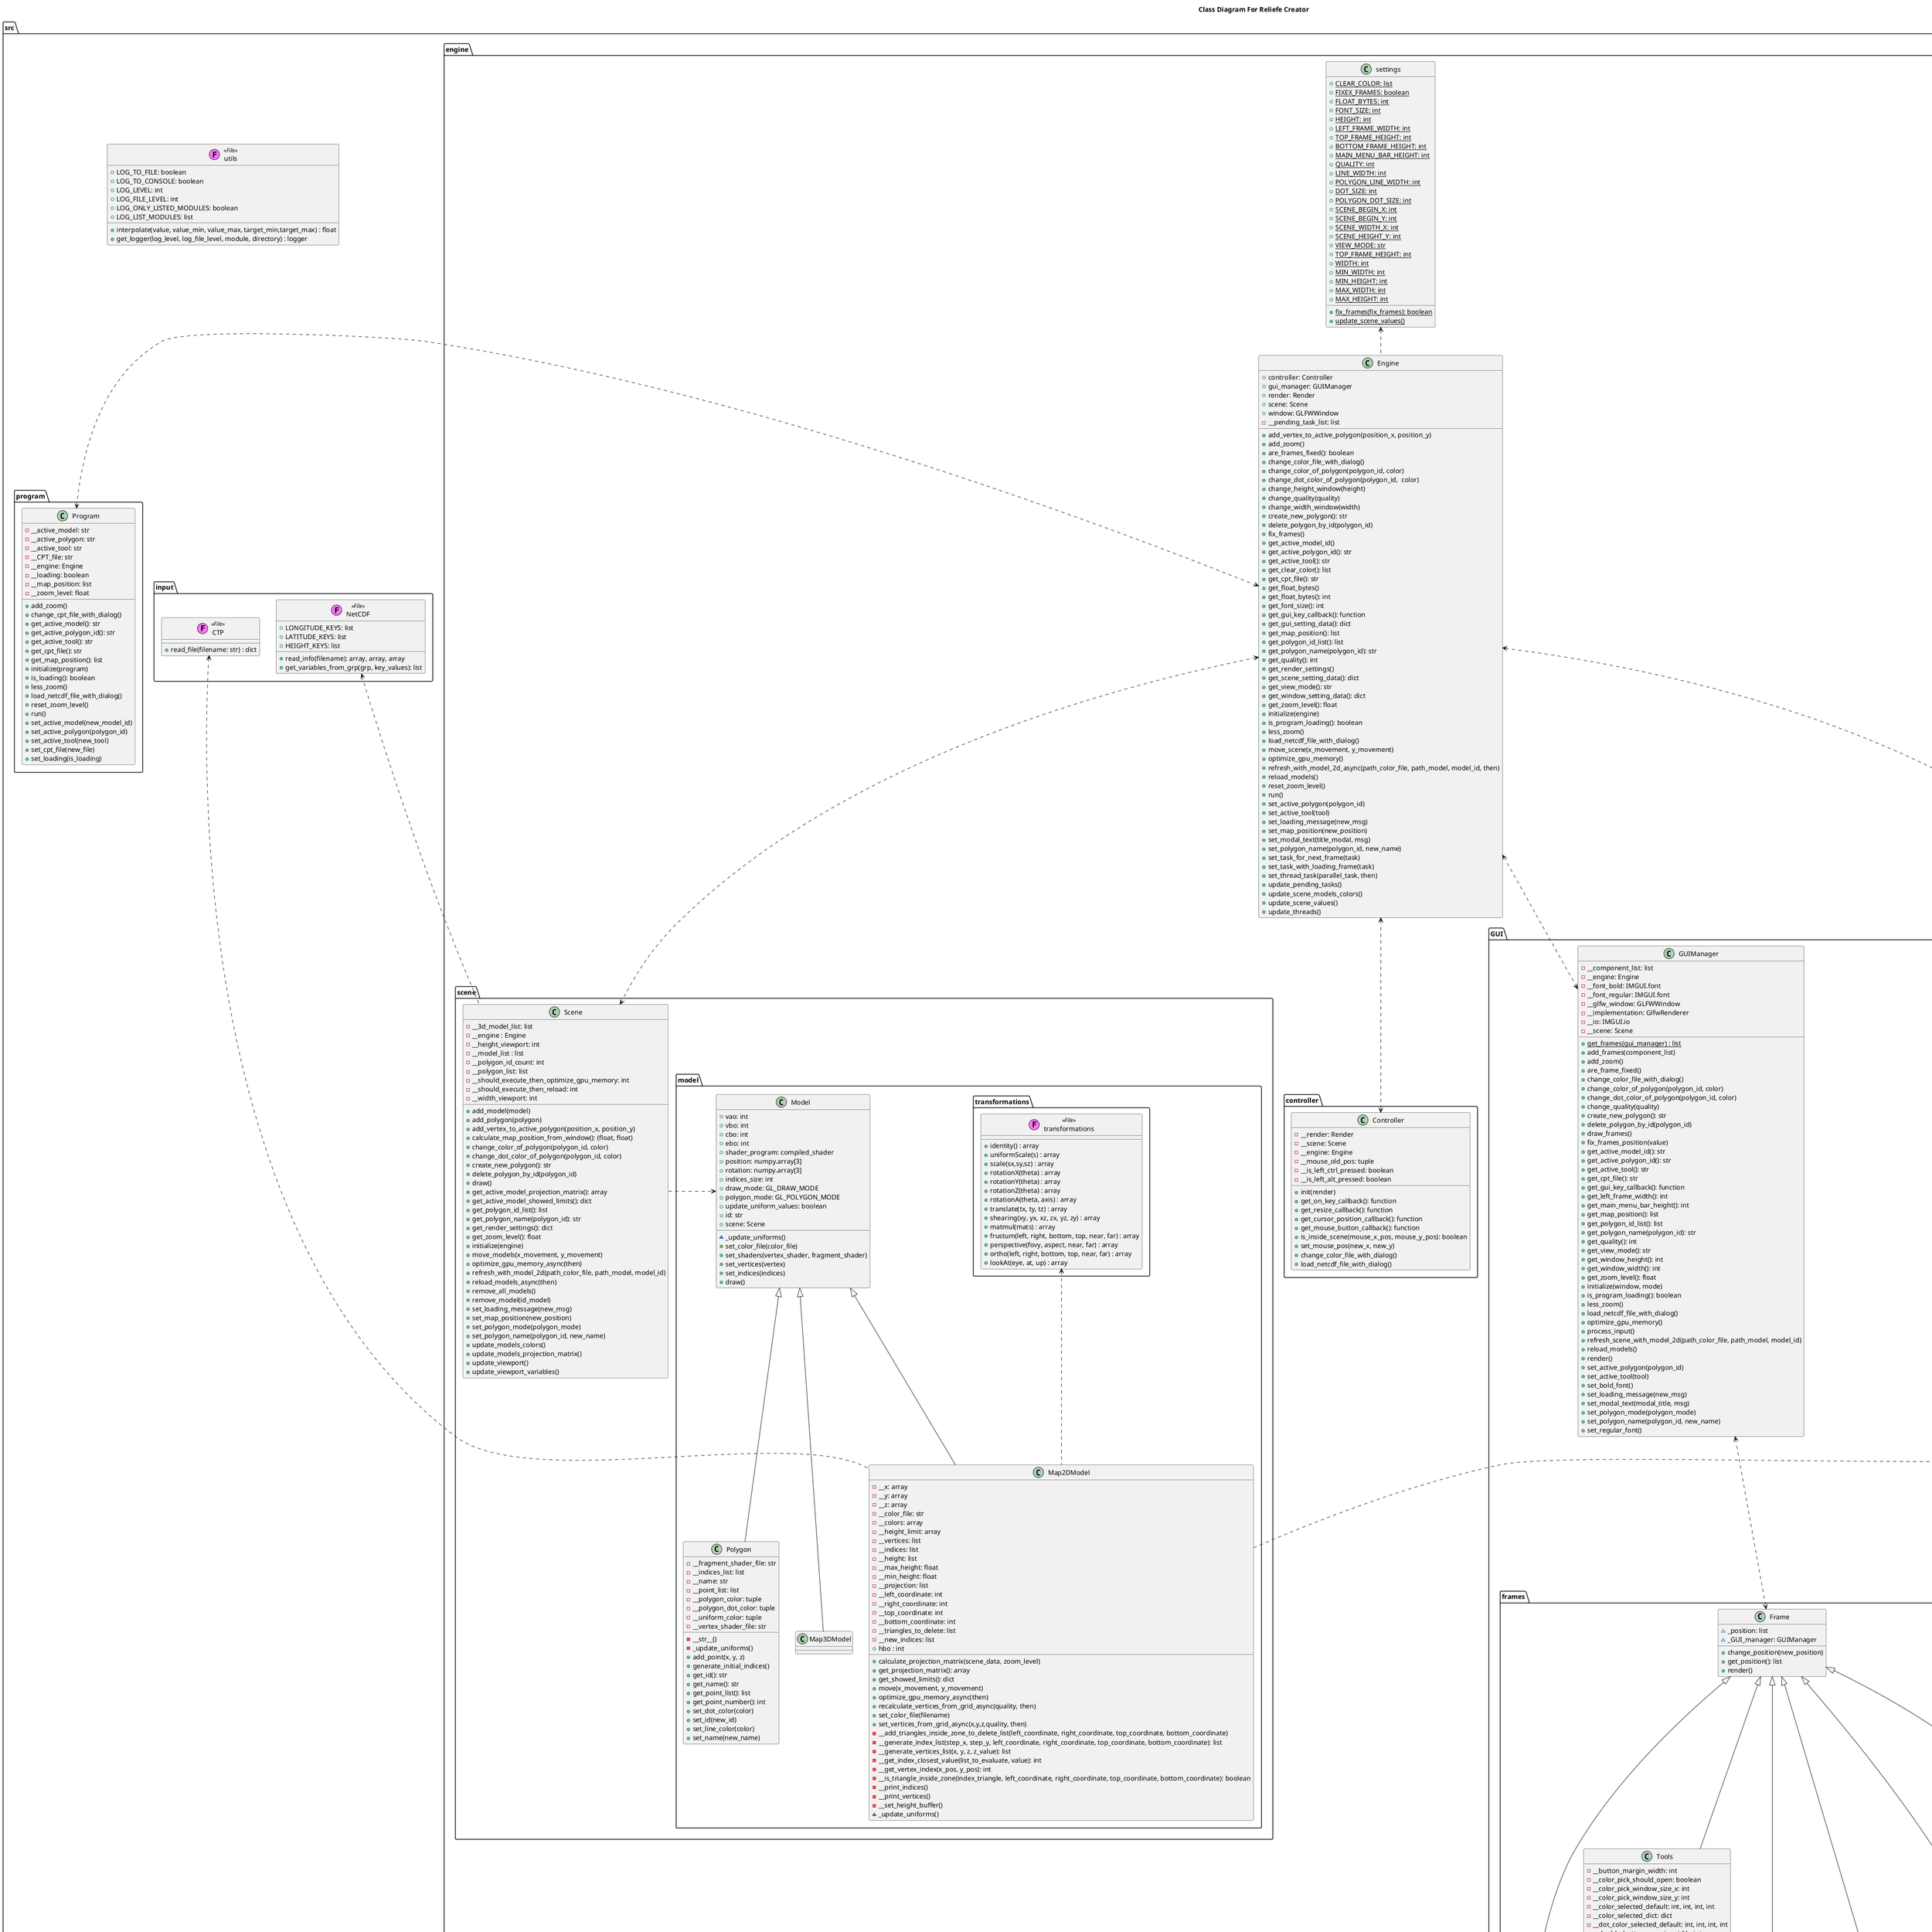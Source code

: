 @startuml

' Variable definition
!$file = "(F,#ff75ff) File"

' Configuration definition
title Class Diagram For Reliefe Creator
set namespaceSeparator .

' Package hierarchy
package src {
    package engine {
        package render {}
        package data {}
        package controller {}
        package GUI {
            package frames {}
        }
        package scene {
            package model {
                package transformations {}
            }
        }
    }
    package input {}
    package program {}
}


' Classes definition
class src.engine.GUI.GUIManager{
    - __component_list: list
    - __engine: Engine
    - __font_bold: IMGUI.font
    - __font_regular: IMGUI.font
    - __glfw_window: GLFWWindow
    - __implementation: GlfwRenderer
    - __io: IMGUI.io
    - __scene: Scene

    {static} + get_frames(gui_manager) : list
    + add_frames(component_list)
    + add_zoom()
    + are_frame_fixed()
    + change_color_file_with_dialog()
    + change_color_of_polygon(polygon_id, color)
    + change_dot_color_of_polygon(polygon_id, color)
    + change_quality(quality)
    + create_new_polygon(): str
    + delete_polygon_by_id(polygon_id)
    + draw_frames()
    + fix_frames_position(value)
    + get_active_model_id(): str
    + get_active_polygon_id(): str
    + get_active_tool(): str
    + get_cpt_file(): str
    + get_gui_key_callback(): function
    + get_left_frame_width(): int
    + get_main_menu_bar_height(): int
    + get_map_position(): list
    + get_polygon_id_list(): list
    + get_polygon_name(polygon_id): str
    + get_quality(): int
    + get_view_mode(): str
    + get_window_height(): int
    + get_window_width(): int
    + get_zoom_level(): float
    + initialize(window, mode)
    + is_program_loading(): boolean
    + less_zoom()
    + load_netcdf_file_with_dialog()
    + optimize_gpu_memory()
    + process_input()
    + refresh_scene_with_model_2d(path_color_file, path_model, model_id)
    + reload_models()
    + render()
    + set_active_polygon(polygon_id)
    + set_active_tool(tool)
    + set_bold_font()
    + set_loading_message(new_msg)
    + set_modal_text(modal_title, msg)
    + set_polygon_mode(polygon_mode)
    + set_polygon_name(polygon_id, new_name)
    + set_regular_font()
}

class src.engine.settings  {
    {static} + CLEAR_COLOR: list
    {static} + fix_frames(fix_frames): boolean
    {static} + FIXEX_FRAMES: boolean
    {static} + FLOAT_BYTES: int
    {static} + FONT_SIZE: int
    {static} + HEIGHT: int
    {static} + LEFT_FRAME_WIDTH: int
    {static} + TOP_FRAME_HEIGHT: int
    {static} + BOTTOM_FRAME_HEIGHT: int
    {static} + MAIN_MENU_BAR_HEIGHT: int
    {static} + QUALITY: int
    {static} + LINE_WIDTH: int
    {static} + POLYGON_LINE_WIDTH: int
    {static} + DOT_SIZE: int
    {static} + POLYGON_DOT_SIZE: int
    {static} + SCENE_BEGIN_X: int
    {static} + SCENE_BEGIN_Y: int
    {static} + SCENE_WIDTH_X: int
    {static} + SCENE_HEIGHT_Y: int
    {static} + VIEW_MODE: str
    {static} + TOP_FRAME_HEIGHT: int
    {static} + WIDTH: int
    {static} + MIN_WIDTH: int
    {static} + MIN_HEIGHT: int
    {static} + MAX_WIDTH: int
    {static} + MAX_HEIGHT: int
    {static} + update_scene_values()
}

class src.engine.scene.model.transformations.transformations <<$file>> {
    + identity() : array
    + uniformScale(s) : array
    + scale(sx,sy,sz) : array
    + rotationX(theta) : array
    + rotationY(theta) : array
    + rotationZ(theta) : array
    + rotationA(theta, axis) : array
    + translate(tx, ty, tz) : array
    + shearing(xy, yx, xz, zx, yz, zy) : array
    + matmul(mats) : array
    + frustum(left, right, bottom, top, near, far) : array
    + perspective(fovy, aspect, near, far) : array
    + ortho(left, right, bottom, top, near, far) : array
    + lookAt(eye, at, up) : array
}


class src.engine.scene.model.Model {
    + vao: int
    + vbo: int
    + cbo: int
    + ebo: int
    + shader_program: compiled_shader
    + position: numpy.array[3]
    + rotation: numpy.array[3]
    + indices_size: int
    + draw_mode: GL_DRAW_MODE
    + polygon_mode: GL_POLYGON_MODE
    + update_uniform_values: boolean
    + id: str
    + scene: Scene

    ~ _update_uniforms()
    + set_color_file(color_file)
    + set_shaders(vertex_shader, fragment_shader)
    + set_vertices(vertex)
    + set_indices(indices)
    + draw()
}

class src.engine.render.Render {
    + __window : GLFWWindow
    + __gui : GUIManager
    + __engine : Engine
    + init(window_name)
    + on_loop(on_frame_task)
}

class src.input.NetCDF <<$file>> {
    + LONGITUDE_KEYS: list
    + LATITUDE_KEYS: list
    + HEIGHT_KEYS: list

    + read_info(filename): array, array, array
    + get_variables_from_grp(grp, key_values): list
}

class src.engine.data.decimation <<$file>>{
    + simple_decimation(x, y, z, n_rows, n_cols): array, array, array
}

class src.utils <<$file>>{
    + LOG_TO_FILE: boolean
    + LOG_TO_CONSOLE: boolean
    + LOG_LEVEL: int
    + LOG_FILE_LEVEL: int
    + LOG_ONLY_LISTED_MODULES: boolean
    + LOG_LIST_MODULES: list

    + interpolate(value, value_min, value_max, target_min,target_max) : float
    + get_logger(log_level, log_file_level, module, directory) : logger
}

class src.engine.scene.model.Map2DModel{
    - __x: array
    - __y: array
    - __z: array
    - __color_file: str
    - __colors: array
    - __height_limit: array
    - __vertices: list
    - __indices: list
    - __height: list
    - __max_height: float
    - __min_height: float
    - __projection: list
    - __left_coordinate: int
    - __right_coordinate: int
    - __top_coordinate: int
    - __bottom_coordinate: int
    - __triangles_to_delete: list
    - __new_indices: list
    + hbo : int

    + calculate_projection_matrix(scene_data, zoom_level)
    + get_projection_matrix(): array
    + get_showed_limits(): dict
    + move(x_movement, y_movement)
    + optimize_gpu_memory_async(then)
    + recalculate_vertices_from_grid_async(quality, then)
    + set_color_file(filename)
    + set_vertices_from_grid_async(x,y,z,quality, then)
    - __add_triangles_inside_zone_to_delete_list(left_coordinate, right_coordinate, top_coordinate, bottom_coordinate)
    - __generate_index_list(step_x, step_y, left_coordinate, right_coordinate, top_coordinate, bottom_coordinate): list
    - __generate_vertices_list(x, y, z, z_value): list
    - __get_index_closest_value(list_to_evaluate, value): int
    - __get_vertex_index(x_pos, y_pos): int
    - __is_triangle_inside_zone(index_triangle, left_coordinate, right_coordinate, top_coordinate, bottom_coordinate): boolean
    - __print_indices()
    - __print_vertices()
    - __set_height_buffer()
    ~ _update_uniforms()

}

class src.engine.scene.model.Polygon{

    - __fragment_shader_file: str
    - __indices_list: list
    - __name: str
    - __point_list: list
    - __polygon_color: tuple
    - __polygon_dot_color: tuple
    - __uniform_color: tuple
    - __vertex_shader_file: str

    - __str__()
    - _update_uniforms()
    + add_point(x, y, z)
    + generate_initial_indices()
    + get_id(): str
    + get_name(): str
    + get_point_list(): list
    + get_point_number(): int
    + set_dot_color(color)
    + set_id(new_id)
    + set_line_color(color)
    + set_name(new_name)
}

class src.input.CTP <<$file>> {
    + read_file(filename: str) : dict
}

class src.engine.scene.model.Map3DModel{

}

'class src.main <<$file>> {
'
'}

class src.engine.GUI.frames.Frame {
    ~ _position: list
    ~ _GUI_manager: GUIManager

    + change_position(new_position)
    + get_position(): list
    + render()
}

class src.engine.GUI.frames.MainMenuBar {
    + render()
}

class src.engine.GUI.frames.Tools {
    - __button_margin_width: int
    - __color_pick_should_open: boolean
    - __color_pick_window_size_x: int
    - __color_pick_window_size_y: int
    - __color_selected_default: int, int, int, int
    - __color_selected_dict: dict
    - __dot_color_selected_default: int, int, int, int
    - __double_button_margin_width: int
    - __input_text_value: str
    - __rename_padding_x: int
    - __rename_size_x: int
    - __rename_size_y: int
    - __slide_bar_quality: int
    - __tool_before_pop_up: str
    - __tools_names_dict: dict

    + color_button(polygon_id)
    + delete_button(active_polygon, polygon_id)
    + generate_polygon_list()
    + rename_polygon_button(polygon_id)
    + render()
    + show_active_tool()
    + show_editing_tools(left_frame_width)
    + show_other_tools(left_frame_width)
    + show_polygon_tools(left_frame_width)
    + show_visualization_tools(left_frame_width)
}

class src.engine.GUI.frames.Debug {
    - __height: int
    + render()
}

class src.engine.GUI.frames.Loading {
    - __loading_message: str
    - __windows_width: int
    - __windows_height: int
    + render()
    + set_loading_message(new_msg)
}

class src.engine.GUI.frames.TextModal {
    - __windows_width: int
    - __windows_height: int
    - __margin_button: int
    - __button_height: int
    - __should_show: boolean
    - __modal_title: str
    - __msg: str

    + render()
    + set_modal_text(modal_title, msg)
}

class src.engine.GUI.frames.TestWindow {
    + render()
}

class src.engine.controller.Controller {
    - __render: Render
    - __scene: Scene
    - __engine: Engine
    - __mouse_old_pos: tuple
    - __is_left_ctrl_pressed: boolean
    - __is_left_alt_pressed: boolean
    + init(render)
    + get_on_key_callback(): function
    + get_resize_callback(): function
    + get_cursor_position_callback(): function
    + get_mouse_button_callback(): function
    + is_inside_scene(mouse_x_pos, mouse_y_pos): boolean
    + set_mouse_pos(new_x, new_y)
    + change_color_file_with_dialog()
    + load_netcdf_file_with_dialog()
}

class src.engine.scene.Scene {
    + add_model(model)
    + add_polygon(polygon)
    + add_vertex_to_active_polygon(position_x, position_y)
    + calculate_map_position_from_window(): (float, float)
    + change_color_of_polygon(polygon_id, color)
    + change_dot_color_of_polygon(polygon_id, color)
    + create_new_polygon(): str
    + delete_polygon_by_id(polygon_id)
    + draw()
    + get_active_model_projection_matrix(): array
    + get_active_model_showed_limits(): dict
    + get_polygon_id_list(): list
    + get_polygon_name(polygon_id): str
    + get_render_settings(): dict
    + get_zoom_level(): float
    + initialize(engine)
    + move_models(x_movement, y_movement)
    + optimize_gpu_memory_async(then)
    + refresh_with_model_2d(path_color_file, path_model, model_id)
    + reload_models_async(then)
    + remove_all_models()
    + remove_model(id_model)
    + set_loading_message(new_msg)
    + set_map_position(new_position)
    + set_polygon_mode(polygon_mode)
    + set_polygon_name(polygon_id, new_name)
    + update_models_colors()
    + update_models_projection_matrix()
    + update_viewport()
    + update_viewport_variables()

    - __3d_model_list: list
    - __engine : Engine
    - __height_viewport: int
    - __model_list : list
    - __polygon_id_count: int
    - __polygon_list: list
    - __should_execute_then_optimize_gpu_memory: int
    - __should_execute_then_reload: int
    - __width_viewport: int
}

class src.engine.Engine {
    + controller: Controller
    + gui_manager: GUIManager
    + render: Render
    + scene: Scene
    + window: GLFWWindow
    - __pending_task_list: list
    + add_vertex_to_active_polygon(position_x, position_y)
    + add_zoom()
    + are_frames_fixed(): boolean
    + change_color_file_with_dialog()
    + change_color_of_polygon(polygon_id, color)
    + change_dot_color_of_polygon(polygon_id,  color)
    + change_height_window(height)
    + change_quality(quality)
    + change_width_window(width)
    + create_new_polygon(): str
    + delete_polygon_by_id(polygon_id)
    + fix_frames()
    + get_active_model_id()
    + get_active_polygon_id(): str
    + get_active_tool(): str
    + get_clear_color(): list
    + get_cpt_file(): str
    + get_float_bytes()
    + get_float_bytes(): int
    + get_font_size(): int
    + get_gui_key_callback(): function
    + get_gui_setting_data(): dict
    + get_map_position(): list
    + get_polygon_id_list(): list
    + get_polygon_name(polygon_id): str
    + get_quality(): int
    + get_render_settings()
    + get_scene_setting_data(): dict
    + get_view_mode(): str
    + get_window_setting_data(): dict
    + get_zoom_level(): float
    + initialize(engine)
    + is_program_loading(): boolean
    + less_zoom()
    + load_netcdf_file_with_dialog()
    + move_scene(x_movement, y_movement)
    + optimize_gpu_memory()
    + refresh_with_model_2d_async(path_color_file, path_model, model_id, then)
    + reload_models()
    + reset_zoom_level()
    + run()
    + set_active_polygon(polygon_id)
    + set_active_tool(tool)
    + set_loading_message(new_msg)
    + set_map_position(new_position)
    + set_modal_text(title_modal, msg)
    + set_polygon_name(polygon_id, new_name)
    + set_task_for_next_frame(task)
    + set_task_with_loading_frame(task)
    + set_thread_task(parallel_task, then)
    + update_pending_tasks()
    + update_scene_models_colors()
    + update_scene_values()
    + update_threads()

}

class src.program.Program {

    - __active_model: str
    - __active_polygon: str
    - __active_tool: str
    - __CPT_file: str
    - __engine: Engine
    - __loading: boolean
    - __map_position: list
    - __zoom_level: float

    + add_zoom()
    + change_cpt_file_with_dialog()
    + get_active_model(): str
    + get_active_polygon_id(): str
    + get_active_tool(): str
    + get_cpt_file(): str
    + get_map_position(): list
    + initialize(program)
    + is_loading(): boolean
    + less_zoom()
    + load_netcdf_file_with_dialog()
    + reset_zoom_level()
    + run()
    + set_active_model(new_model_id)
    + set_active_polygon(polygon_id)
    + set_active_tool(new_tool)
    + set_cpt_file(new_file)
    + set_loading(is_loading)
}

' herency
src.engine.scene.model.Map2DModel -u-|> src.engine.scene.model.Model
src.engine.scene.model.Map3DModel -u-|> src.engine.scene.model.Model
src.engine.scene.model.Polygon -u-|> src.engine.scene.model.Model

src.engine.GUI.frames.Debug -u-|> src.engine.GUI.frames.Frame
src.engine.GUI.frames.Loading -u-|> src.engine.GUI.frames.Frame
src.engine.GUI.frames.MainMenuBar -u-|> src.engine.GUI.frames.Frame
src.engine.GUI.frames.TestWindow -u-|> src.engine.GUI.frames.Frame
src.engine.GUI.frames.TextModal -u-|> src.engine.GUI.frames.Frame
src.engine.GUI.frames.Tools -u-|> src.engine.GUI.frames.Frame

' uses
src.engine.scene.model.Map2DModel -u.> src.engine.data.decimation
src.engine.scene.model.Map2DModel -u.> src.engine.scene.model.transformations.transformations
src.engine.scene.model.Map2DModel -u.> src.input.CTP

src.engine.Engine <-d.> src.engine.render.Render
src.engine.Engine <-d.> src.engine.GUI.GUIManager
src.engine.Engine <-d.> src.engine.controller.Controller
src.engine.Engine <-d.> src.engine.scene.Scene
src.engine.Engine -u.> src.engine.settings
src.engine.Engine <-l.> src.program.Program

src.engine.GUI.frames.Frame <-u.> src.engine.GUI.GUIManager

src.engine.scene.Scene .> src.engine.scene.model.Model
src.engine.scene.Scene -u.> src.input.NetCDF
@enduml